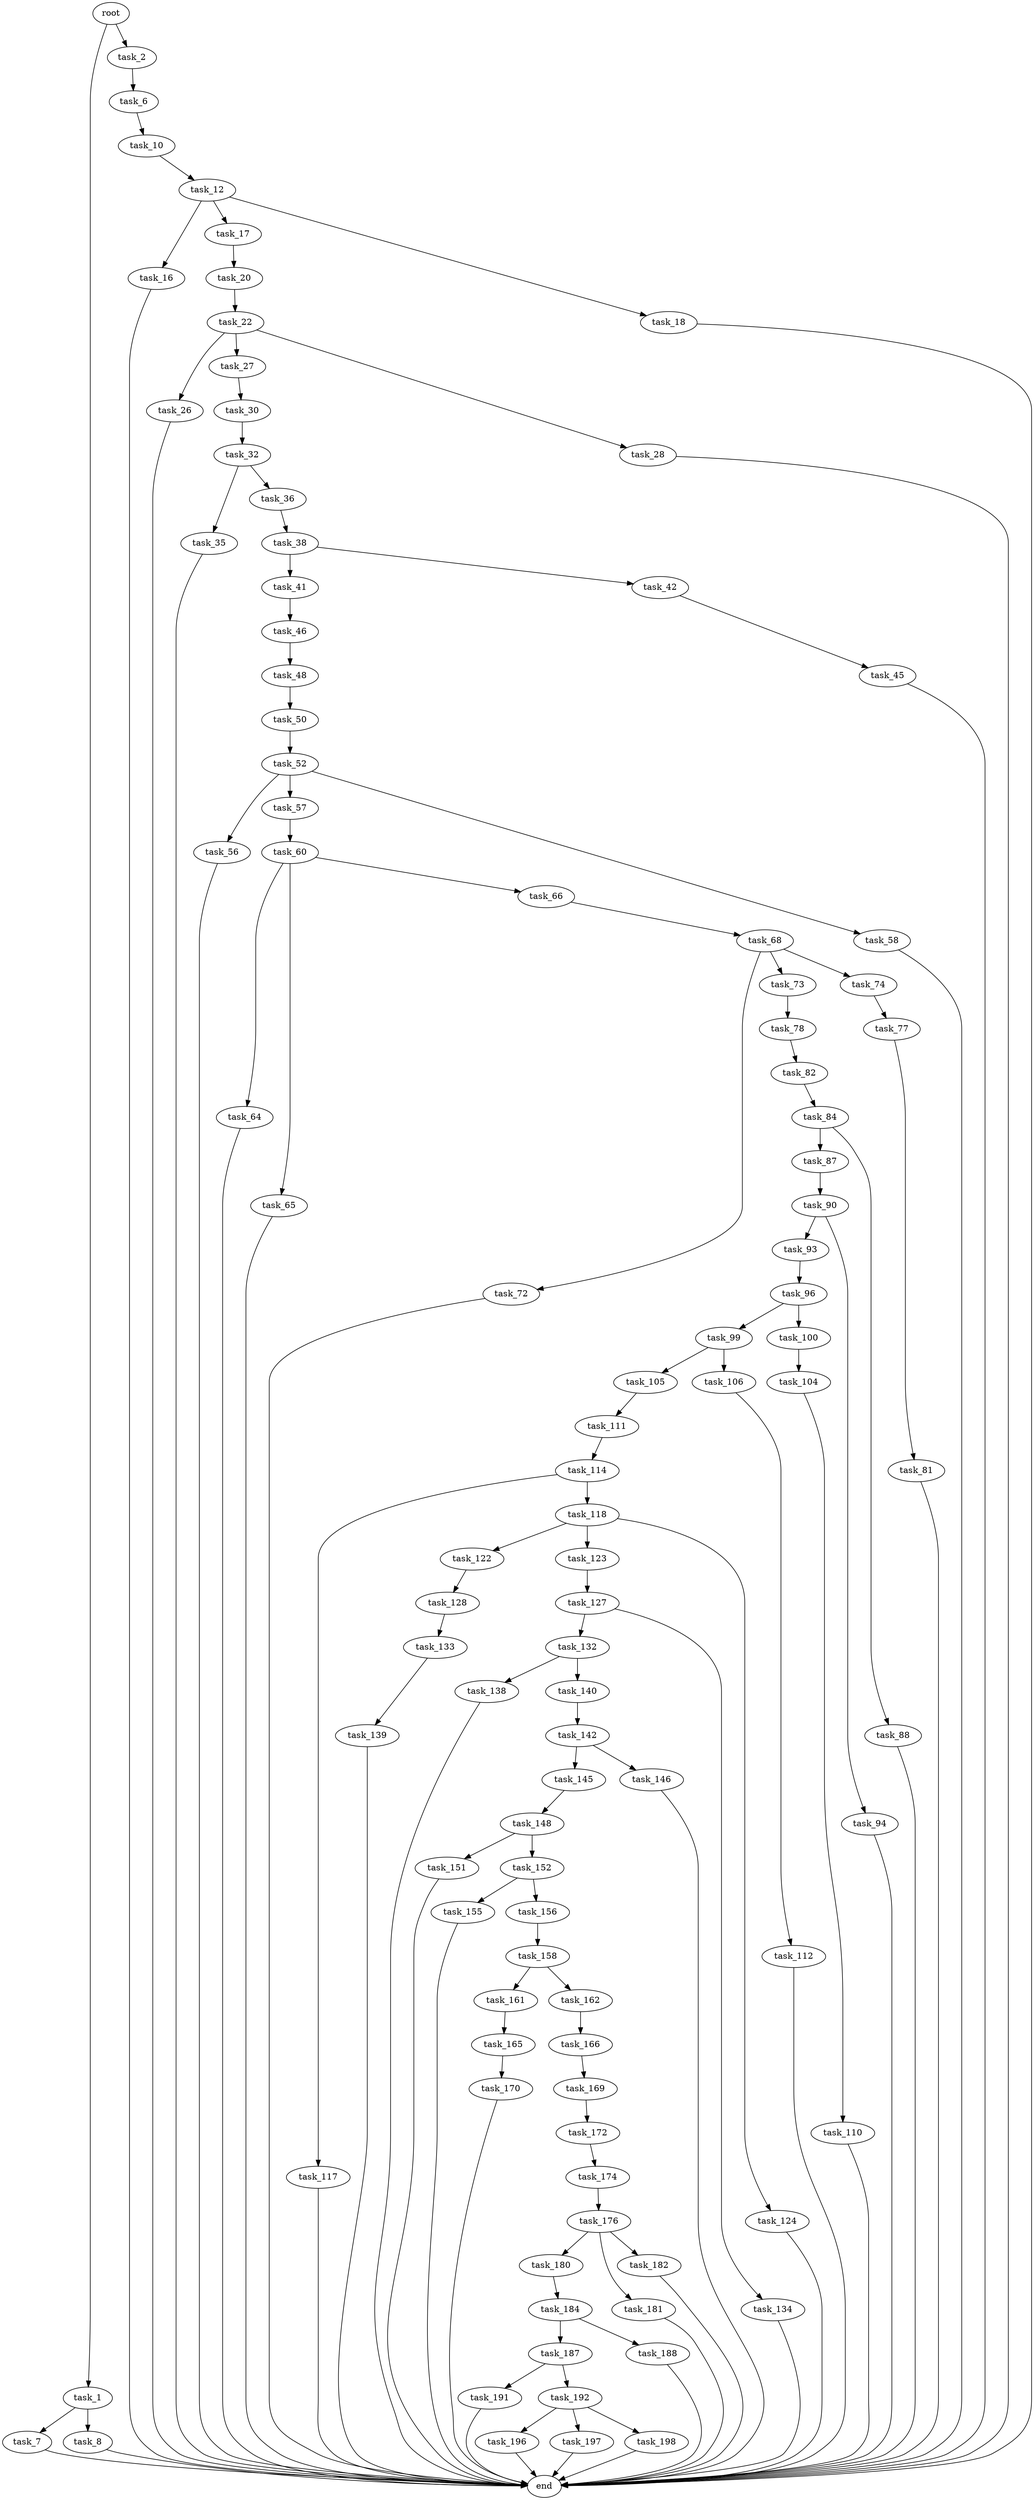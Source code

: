 digraph G {
  root [size="0.000000"];
  task_1 [size="7548150595.000000"];
  task_2 [size="39586498623.000000"];
  task_6 [size="159478109200.000000"];
  task_7 [size="238816173694.000000"];
  task_8 [size="14008237691.000000"];
  task_10 [size="226218984162.000000"];
  task_12 [size="68719476736.000000"];
  task_16 [size="23514384350.000000"];
  task_17 [size="43139855790.000000"];
  task_18 [size="184831552803.000000"];
  task_20 [size="17992284074.000000"];
  task_22 [size="569550028031.000000"];
  task_26 [size="231928233984.000000"];
  task_27 [size="906809223.000000"];
  task_28 [size="134217728000.000000"];
  task_30 [size="85195663361.000000"];
  task_32 [size="1073741824000.000000"];
  task_35 [size="190177844550.000000"];
  task_36 [size="134217728000.000000"];
  task_38 [size="363796742146.000000"];
  task_41 [size="134217728000.000000"];
  task_42 [size="24462830757.000000"];
  task_45 [size="8555456372.000000"];
  task_46 [size="28991029248.000000"];
  task_48 [size="4499941411.000000"];
  task_50 [size="28991029248.000000"];
  task_52 [size="1073741824000.000000"];
  task_56 [size="8589934592.000000"];
  task_57 [size="10988710837.000000"];
  task_58 [size="1073741824000.000000"];
  task_60 [size="322592926271.000000"];
  task_64 [size="26572402071.000000"];
  task_65 [size="718468612668.000000"];
  task_66 [size="1073741824000.000000"];
  task_68 [size="217529652820.000000"];
  task_72 [size="14877675071.000000"];
  task_73 [size="3073320135.000000"];
  task_74 [size="5659506537.000000"];
  task_77 [size="1120161341.000000"];
  task_78 [size="55523134405.000000"];
  task_81 [size="307227351528.000000"];
  task_82 [size="27874482164.000000"];
  task_84 [size="30261116150.000000"];
  task_87 [size="32175861186.000000"];
  task_88 [size="63263027079.000000"];
  task_90 [size="413161019119.000000"];
  task_93 [size="28991029248.000000"];
  task_94 [size="368293445632.000000"];
  task_96 [size="68719476736.000000"];
  task_99 [size="526080565370.000000"];
  task_100 [size="271821233271.000000"];
  task_104 [size="68719476736.000000"];
  task_105 [size="49614139973.000000"];
  task_106 [size="192733626306.000000"];
  task_110 [size="782757789696.000000"];
  task_111 [size="3222279859.000000"];
  task_112 [size="95883534696.000000"];
  task_114 [size="17196684116.000000"];
  task_117 [size="784624112335.000000"];
  task_118 [size="3004388794.000000"];
  task_122 [size="368190216.000000"];
  task_123 [size="3314686630.000000"];
  task_124 [size="43639460869.000000"];
  task_127 [size="782757789696.000000"];
  task_128 [size="8589934592.000000"];
  task_132 [size="782757789696.000000"];
  task_133 [size="1910979386.000000"];
  task_134 [size="2038772169.000000"];
  task_138 [size="550111479479.000000"];
  task_139 [size="149640399336.000000"];
  task_140 [size="549755813888.000000"];
  task_142 [size="134217728000.000000"];
  task_145 [size="5050345250.000000"];
  task_146 [size="4471302213.000000"];
  task_148 [size="26080479221.000000"];
  task_151 [size="134217728000.000000"];
  task_152 [size="28991029248.000000"];
  task_155 [size="5833216393.000000"];
  task_156 [size="28718013460.000000"];
  task_158 [size="148491361952.000000"];
  task_161 [size="137427373693.000000"];
  task_162 [size="134217728000.000000"];
  task_165 [size="871751340958.000000"];
  task_166 [size="1049503327.000000"];
  task_169 [size="68719476736.000000"];
  task_170 [size="41826538679.000000"];
  task_172 [size="210742509900.000000"];
  task_174 [size="5758400479.000000"];
  task_176 [size="368293445632.000000"];
  task_180 [size="67607001916.000000"];
  task_181 [size="145924786763.000000"];
  task_182 [size="48669500921.000000"];
  task_184 [size="4159759956.000000"];
  task_187 [size="17968455639.000000"];
  task_188 [size="13535481819.000000"];
  task_191 [size="185182384398.000000"];
  task_192 [size="86923402397.000000"];
  task_196 [size="94130770642.000000"];
  task_197 [size="134916164141.000000"];
  task_198 [size="367561611643.000000"];
  end [size="0.000000"];

  root -> task_1 [size="1.000000"];
  root -> task_2 [size="1.000000"];
  task_1 -> task_7 [size="301989888.000000"];
  task_1 -> task_8 [size="301989888.000000"];
  task_2 -> task_6 [size="33554432.000000"];
  task_6 -> task_10 [size="209715200.000000"];
  task_7 -> end [size="1.000000"];
  task_8 -> end [size="1.000000"];
  task_10 -> task_12 [size="209715200.000000"];
  task_12 -> task_16 [size="134217728.000000"];
  task_12 -> task_17 [size="134217728.000000"];
  task_12 -> task_18 [size="134217728.000000"];
  task_16 -> end [size="1.000000"];
  task_17 -> task_20 [size="33554432.000000"];
  task_18 -> end [size="1.000000"];
  task_20 -> task_22 [size="411041792.000000"];
  task_22 -> task_26 [size="411041792.000000"];
  task_22 -> task_27 [size="411041792.000000"];
  task_22 -> task_28 [size="411041792.000000"];
  task_26 -> end [size="1.000000"];
  task_27 -> task_30 [size="33554432.000000"];
  task_28 -> end [size="1.000000"];
  task_30 -> task_32 [size="75497472.000000"];
  task_32 -> task_35 [size="838860800.000000"];
  task_32 -> task_36 [size="838860800.000000"];
  task_35 -> end [size="1.000000"];
  task_36 -> task_38 [size="209715200.000000"];
  task_38 -> task_41 [size="411041792.000000"];
  task_38 -> task_42 [size="411041792.000000"];
  task_41 -> task_46 [size="209715200.000000"];
  task_42 -> task_45 [size="411041792.000000"];
  task_45 -> end [size="1.000000"];
  task_46 -> task_48 [size="75497472.000000"];
  task_48 -> task_50 [size="75497472.000000"];
  task_50 -> task_52 [size="75497472.000000"];
  task_52 -> task_56 [size="838860800.000000"];
  task_52 -> task_57 [size="838860800.000000"];
  task_52 -> task_58 [size="838860800.000000"];
  task_56 -> end [size="1.000000"];
  task_57 -> task_60 [size="536870912.000000"];
  task_58 -> end [size="1.000000"];
  task_60 -> task_64 [size="411041792.000000"];
  task_60 -> task_65 [size="411041792.000000"];
  task_60 -> task_66 [size="411041792.000000"];
  task_64 -> end [size="1.000000"];
  task_65 -> end [size="1.000000"];
  task_66 -> task_68 [size="838860800.000000"];
  task_68 -> task_72 [size="536870912.000000"];
  task_68 -> task_73 [size="536870912.000000"];
  task_68 -> task_74 [size="536870912.000000"];
  task_72 -> end [size="1.000000"];
  task_73 -> task_78 [size="75497472.000000"];
  task_74 -> task_77 [size="411041792.000000"];
  task_77 -> task_81 [size="75497472.000000"];
  task_78 -> task_82 [size="75497472.000000"];
  task_81 -> end [size="1.000000"];
  task_82 -> task_84 [size="33554432.000000"];
  task_84 -> task_87 [size="536870912.000000"];
  task_84 -> task_88 [size="536870912.000000"];
  task_87 -> task_90 [size="679477248.000000"];
  task_88 -> end [size="1.000000"];
  task_90 -> task_93 [size="301989888.000000"];
  task_90 -> task_94 [size="301989888.000000"];
  task_93 -> task_96 [size="75497472.000000"];
  task_94 -> end [size="1.000000"];
  task_96 -> task_99 [size="134217728.000000"];
  task_96 -> task_100 [size="134217728.000000"];
  task_99 -> task_105 [size="411041792.000000"];
  task_99 -> task_106 [size="411041792.000000"];
  task_100 -> task_104 [size="209715200.000000"];
  task_104 -> task_110 [size="134217728.000000"];
  task_105 -> task_111 [size="838860800.000000"];
  task_106 -> task_112 [size="411041792.000000"];
  task_110 -> end [size="1.000000"];
  task_111 -> task_114 [size="75497472.000000"];
  task_112 -> end [size="1.000000"];
  task_114 -> task_117 [size="301989888.000000"];
  task_114 -> task_118 [size="301989888.000000"];
  task_117 -> end [size="1.000000"];
  task_118 -> task_122 [size="134217728.000000"];
  task_118 -> task_123 [size="134217728.000000"];
  task_118 -> task_124 [size="134217728.000000"];
  task_122 -> task_128 [size="33554432.000000"];
  task_123 -> task_127 [size="75497472.000000"];
  task_124 -> end [size="1.000000"];
  task_127 -> task_132 [size="679477248.000000"];
  task_127 -> task_134 [size="679477248.000000"];
  task_128 -> task_133 [size="33554432.000000"];
  task_132 -> task_138 [size="679477248.000000"];
  task_132 -> task_140 [size="679477248.000000"];
  task_133 -> task_139 [size="134217728.000000"];
  task_134 -> end [size="1.000000"];
  task_138 -> end [size="1.000000"];
  task_139 -> end [size="1.000000"];
  task_140 -> task_142 [size="536870912.000000"];
  task_142 -> task_145 [size="209715200.000000"];
  task_142 -> task_146 [size="209715200.000000"];
  task_145 -> task_148 [size="134217728.000000"];
  task_146 -> end [size="1.000000"];
  task_148 -> task_151 [size="411041792.000000"];
  task_148 -> task_152 [size="411041792.000000"];
  task_151 -> end [size="1.000000"];
  task_152 -> task_155 [size="75497472.000000"];
  task_152 -> task_156 [size="75497472.000000"];
  task_155 -> end [size="1.000000"];
  task_156 -> task_158 [size="536870912.000000"];
  task_158 -> task_161 [size="134217728.000000"];
  task_158 -> task_162 [size="134217728.000000"];
  task_161 -> task_165 [size="209715200.000000"];
  task_162 -> task_166 [size="209715200.000000"];
  task_165 -> task_170 [size="679477248.000000"];
  task_166 -> task_169 [size="33554432.000000"];
  task_169 -> task_172 [size="134217728.000000"];
  task_170 -> end [size="1.000000"];
  task_172 -> task_174 [size="209715200.000000"];
  task_174 -> task_176 [size="134217728.000000"];
  task_176 -> task_180 [size="411041792.000000"];
  task_176 -> task_181 [size="411041792.000000"];
  task_176 -> task_182 [size="411041792.000000"];
  task_180 -> task_184 [size="209715200.000000"];
  task_181 -> end [size="1.000000"];
  task_182 -> end [size="1.000000"];
  task_184 -> task_187 [size="411041792.000000"];
  task_184 -> task_188 [size="411041792.000000"];
  task_187 -> task_191 [size="301989888.000000"];
  task_187 -> task_192 [size="301989888.000000"];
  task_188 -> end [size="1.000000"];
  task_191 -> end [size="1.000000"];
  task_192 -> task_196 [size="75497472.000000"];
  task_192 -> task_197 [size="75497472.000000"];
  task_192 -> task_198 [size="75497472.000000"];
  task_196 -> end [size="1.000000"];
  task_197 -> end [size="1.000000"];
  task_198 -> end [size="1.000000"];
}
